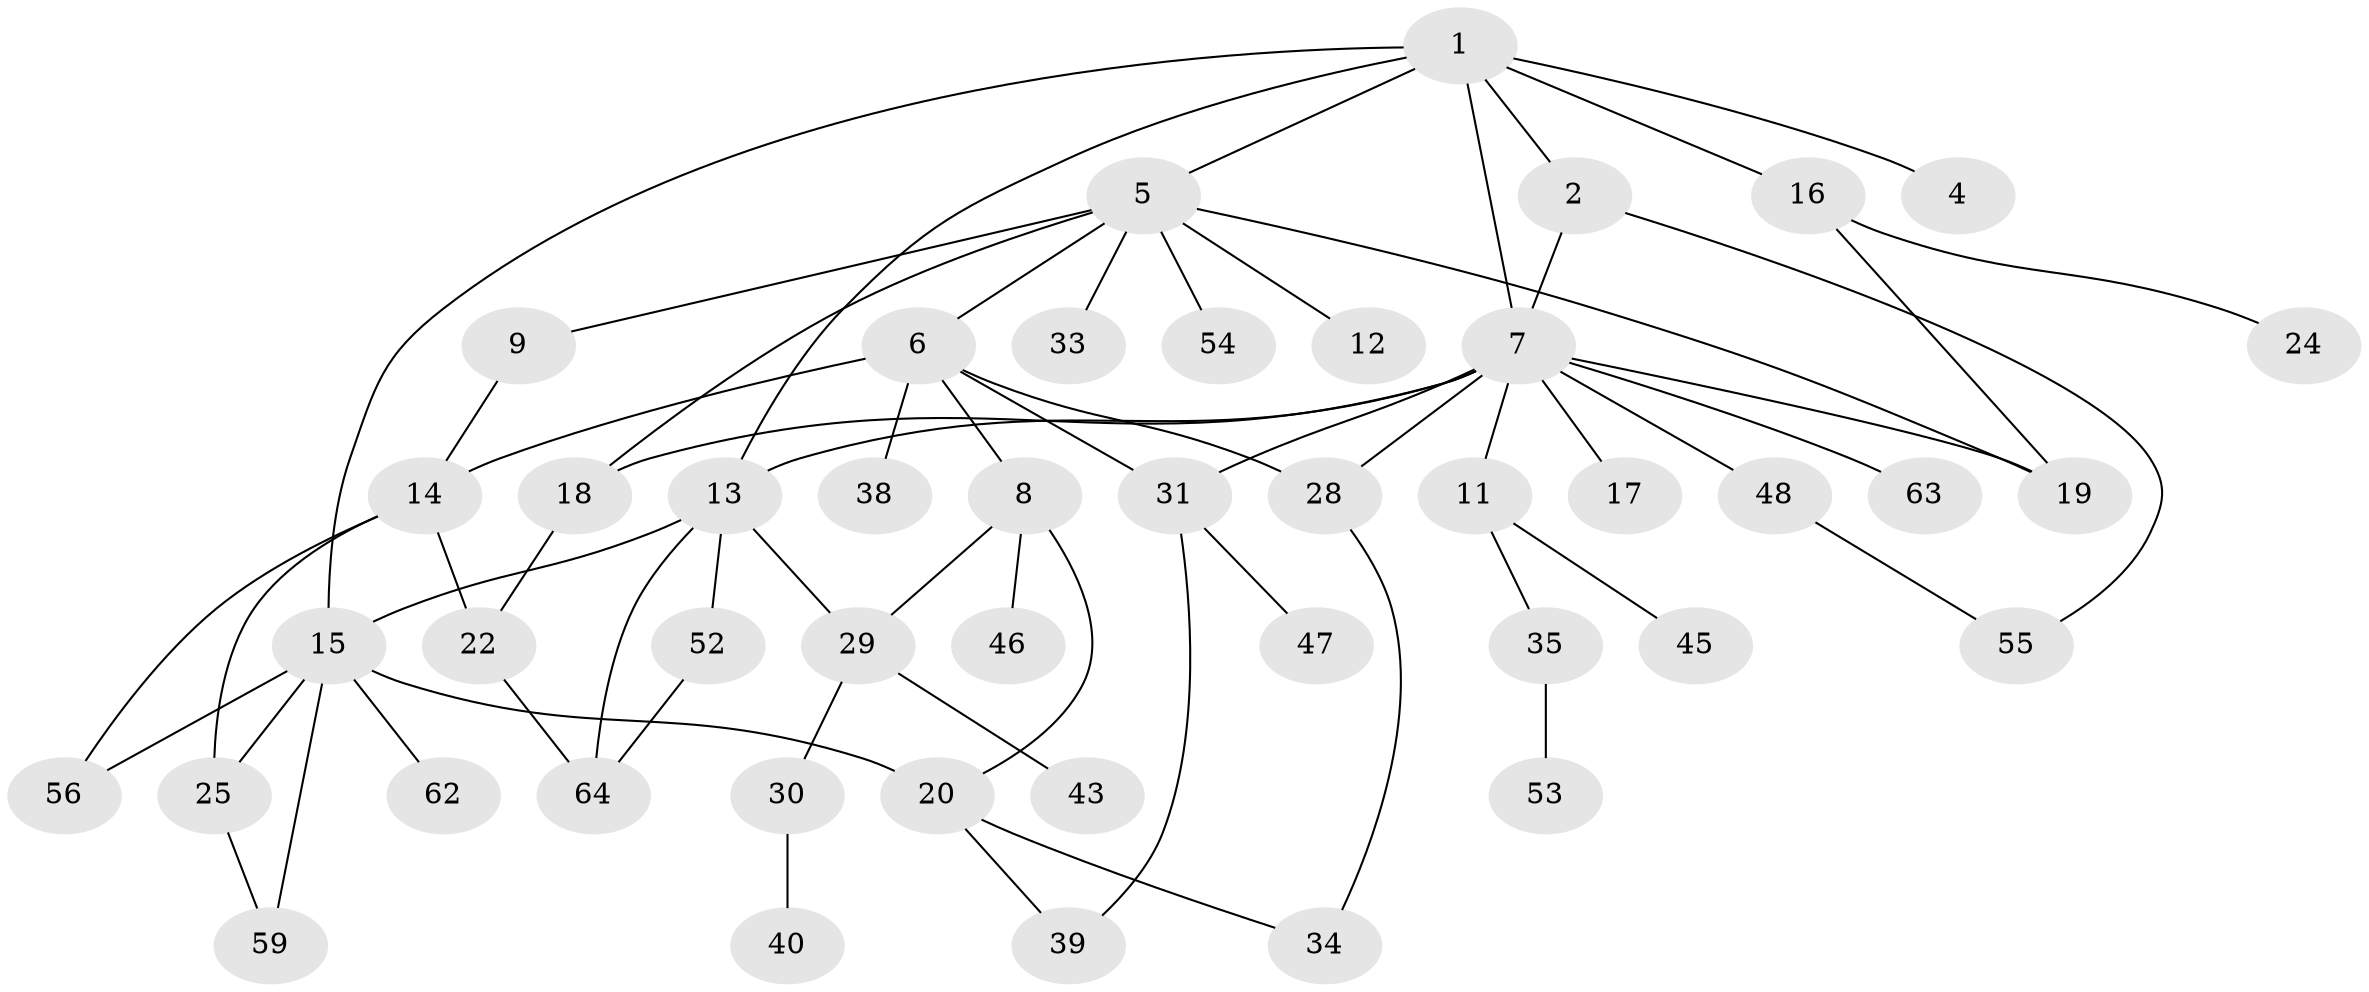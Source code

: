 // Generated by graph-tools (version 1.1) at 2025/23/03/03/25 07:23:33]
// undirected, 45 vertices, 64 edges
graph export_dot {
graph [start="1"]
  node [color=gray90,style=filled];
  1 [super="+3"];
  2;
  4;
  5 [super="+36"];
  6 [super="+65"];
  7 [super="+10"];
  8;
  9;
  11;
  12;
  13 [super="+49"];
  14 [super="+57"];
  15 [super="+26"];
  16 [super="+27"];
  17;
  18 [super="+32"];
  19 [super="+23"];
  20 [super="+21"];
  22 [super="+44"];
  24 [super="+42"];
  25 [super="+41"];
  28 [super="+60"];
  29 [super="+50"];
  30;
  31 [super="+37"];
  33;
  34;
  35 [super="+51"];
  38;
  39;
  40;
  43;
  45;
  46;
  47;
  48;
  52;
  53;
  54;
  55 [super="+61"];
  56 [super="+58"];
  59;
  62;
  63;
  64;
  1 -- 2;
  1 -- 4;
  1 -- 7;
  1 -- 15;
  1 -- 16;
  1 -- 5;
  1 -- 13;
  2 -- 7;
  2 -- 55;
  5 -- 6;
  5 -- 9;
  5 -- 12;
  5 -- 19;
  5 -- 33;
  5 -- 54;
  5 -- 18;
  6 -- 8;
  6 -- 31;
  6 -- 38;
  6 -- 14;
  6 -- 28;
  7 -- 11;
  7 -- 17;
  7 -- 28;
  7 -- 48;
  7 -- 13 [weight=2];
  7 -- 19;
  7 -- 18;
  7 -- 63;
  7 -- 31;
  8 -- 20;
  8 -- 29;
  8 -- 46;
  9 -- 14;
  11 -- 35;
  11 -- 45;
  13 -- 52;
  13 -- 64 [weight=2];
  13 -- 15;
  13 -- 29;
  14 -- 25;
  14 -- 56;
  14 -- 22;
  15 -- 59;
  15 -- 62;
  15 -- 25;
  15 -- 20;
  15 -- 56;
  16 -- 24;
  16 -- 19;
  18 -- 22;
  20 -- 39;
  20 -- 34;
  22 -- 64;
  25 -- 59;
  28 -- 34;
  29 -- 30;
  29 -- 43;
  30 -- 40;
  31 -- 47;
  31 -- 39;
  35 -- 53;
  48 -- 55;
  52 -- 64;
}
